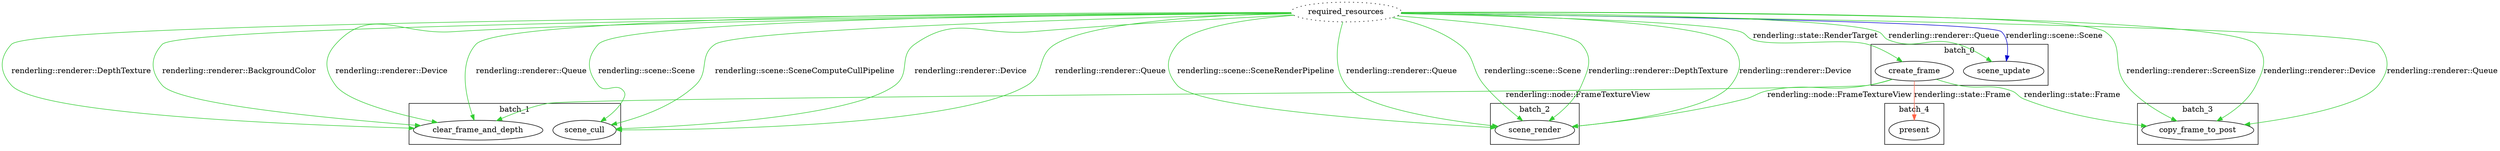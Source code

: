digraph my_graph {
    subgraph cluster_0 {
        label="batch_0";

        node_0;
        node_1;
    }

    subgraph cluster_1 {
        label="batch_1";

        node_3;
        node_2;
    }

    subgraph cluster_2 {
        label="batch_2";

        node_4;
    }

    subgraph cluster_3 {
        label="batch_3";

        node_5;
    }

    subgraph cluster_4 {
        label="batch_4";

        node_6;
    }

    node_0[label="create_frame"];
    node_1[label="scene_update"];
    node_2[label="clear_frame_and_depth"];
    node_3[label="scene_cull"];
    node_4[label="scene_render"];
    node_5[label="copy_frame_to_post"];
    node_6[label="present"];
    ghost_node[label="required_resources"][style="dotted"];
    ghost_node -> node_2[label="renderling::renderer::BackgroundColor"][color="limegreen"];
    ghost_node -> node_1[label="renderling::scene::Scene"][color="mediumblue"];
    ghost_node -> node_3[label="renderling::scene::Scene"][color="limegreen"];
    ghost_node -> node_4[label="renderling::scene::Scene"][color="limegreen"];
    ghost_node -> node_3[label="renderling::scene::SceneComputeCullPipeline"][color="limegreen"];
    ghost_node -> node_5[label="renderling::renderer::ScreenSize"][color="limegreen"];
    ghost_node -> node_2[label="renderling::renderer::DepthTexture"][color="limegreen"];
    ghost_node -> node_4[label="renderling::renderer::DepthTexture"][color="limegreen"];
    ghost_node -> node_2[label="renderling::renderer::Device"][color="limegreen"];
    ghost_node -> node_3[label="renderling::renderer::Device"][color="limegreen"];
    ghost_node -> node_4[label="renderling::renderer::Device"][color="limegreen"];
    ghost_node -> node_5[label="renderling::renderer::Device"][color="limegreen"];
    ghost_node -> node_4[label="renderling::scene::SceneRenderPipeline"][color="limegreen"];
    ghost_node -> node_0[label="renderling::state::RenderTarget"][color="limegreen"];
    ghost_node -> node_1[label="renderling::renderer::Queue"][color="limegreen"];
    ghost_node -> node_2[label="renderling::renderer::Queue"][color="limegreen"];
    ghost_node -> node_3[label="renderling::renderer::Queue"][color="limegreen"];
    ghost_node -> node_4[label="renderling::renderer::Queue"][color="limegreen"];
    ghost_node -> node_5[label="renderling::renderer::Queue"][color="limegreen"];
    node_0 -> node_5[label="renderling::state::Frame"][color="limegreen"];
    node_0 -> node_6[label="renderling::state::Frame"][color="tomato"];
    node_0 -> node_2[label="renderling::node::FrameTextureView"][color="limegreen"];
    node_0 -> node_4[label="renderling::node::FrameTextureView"][color="limegreen"];
}
